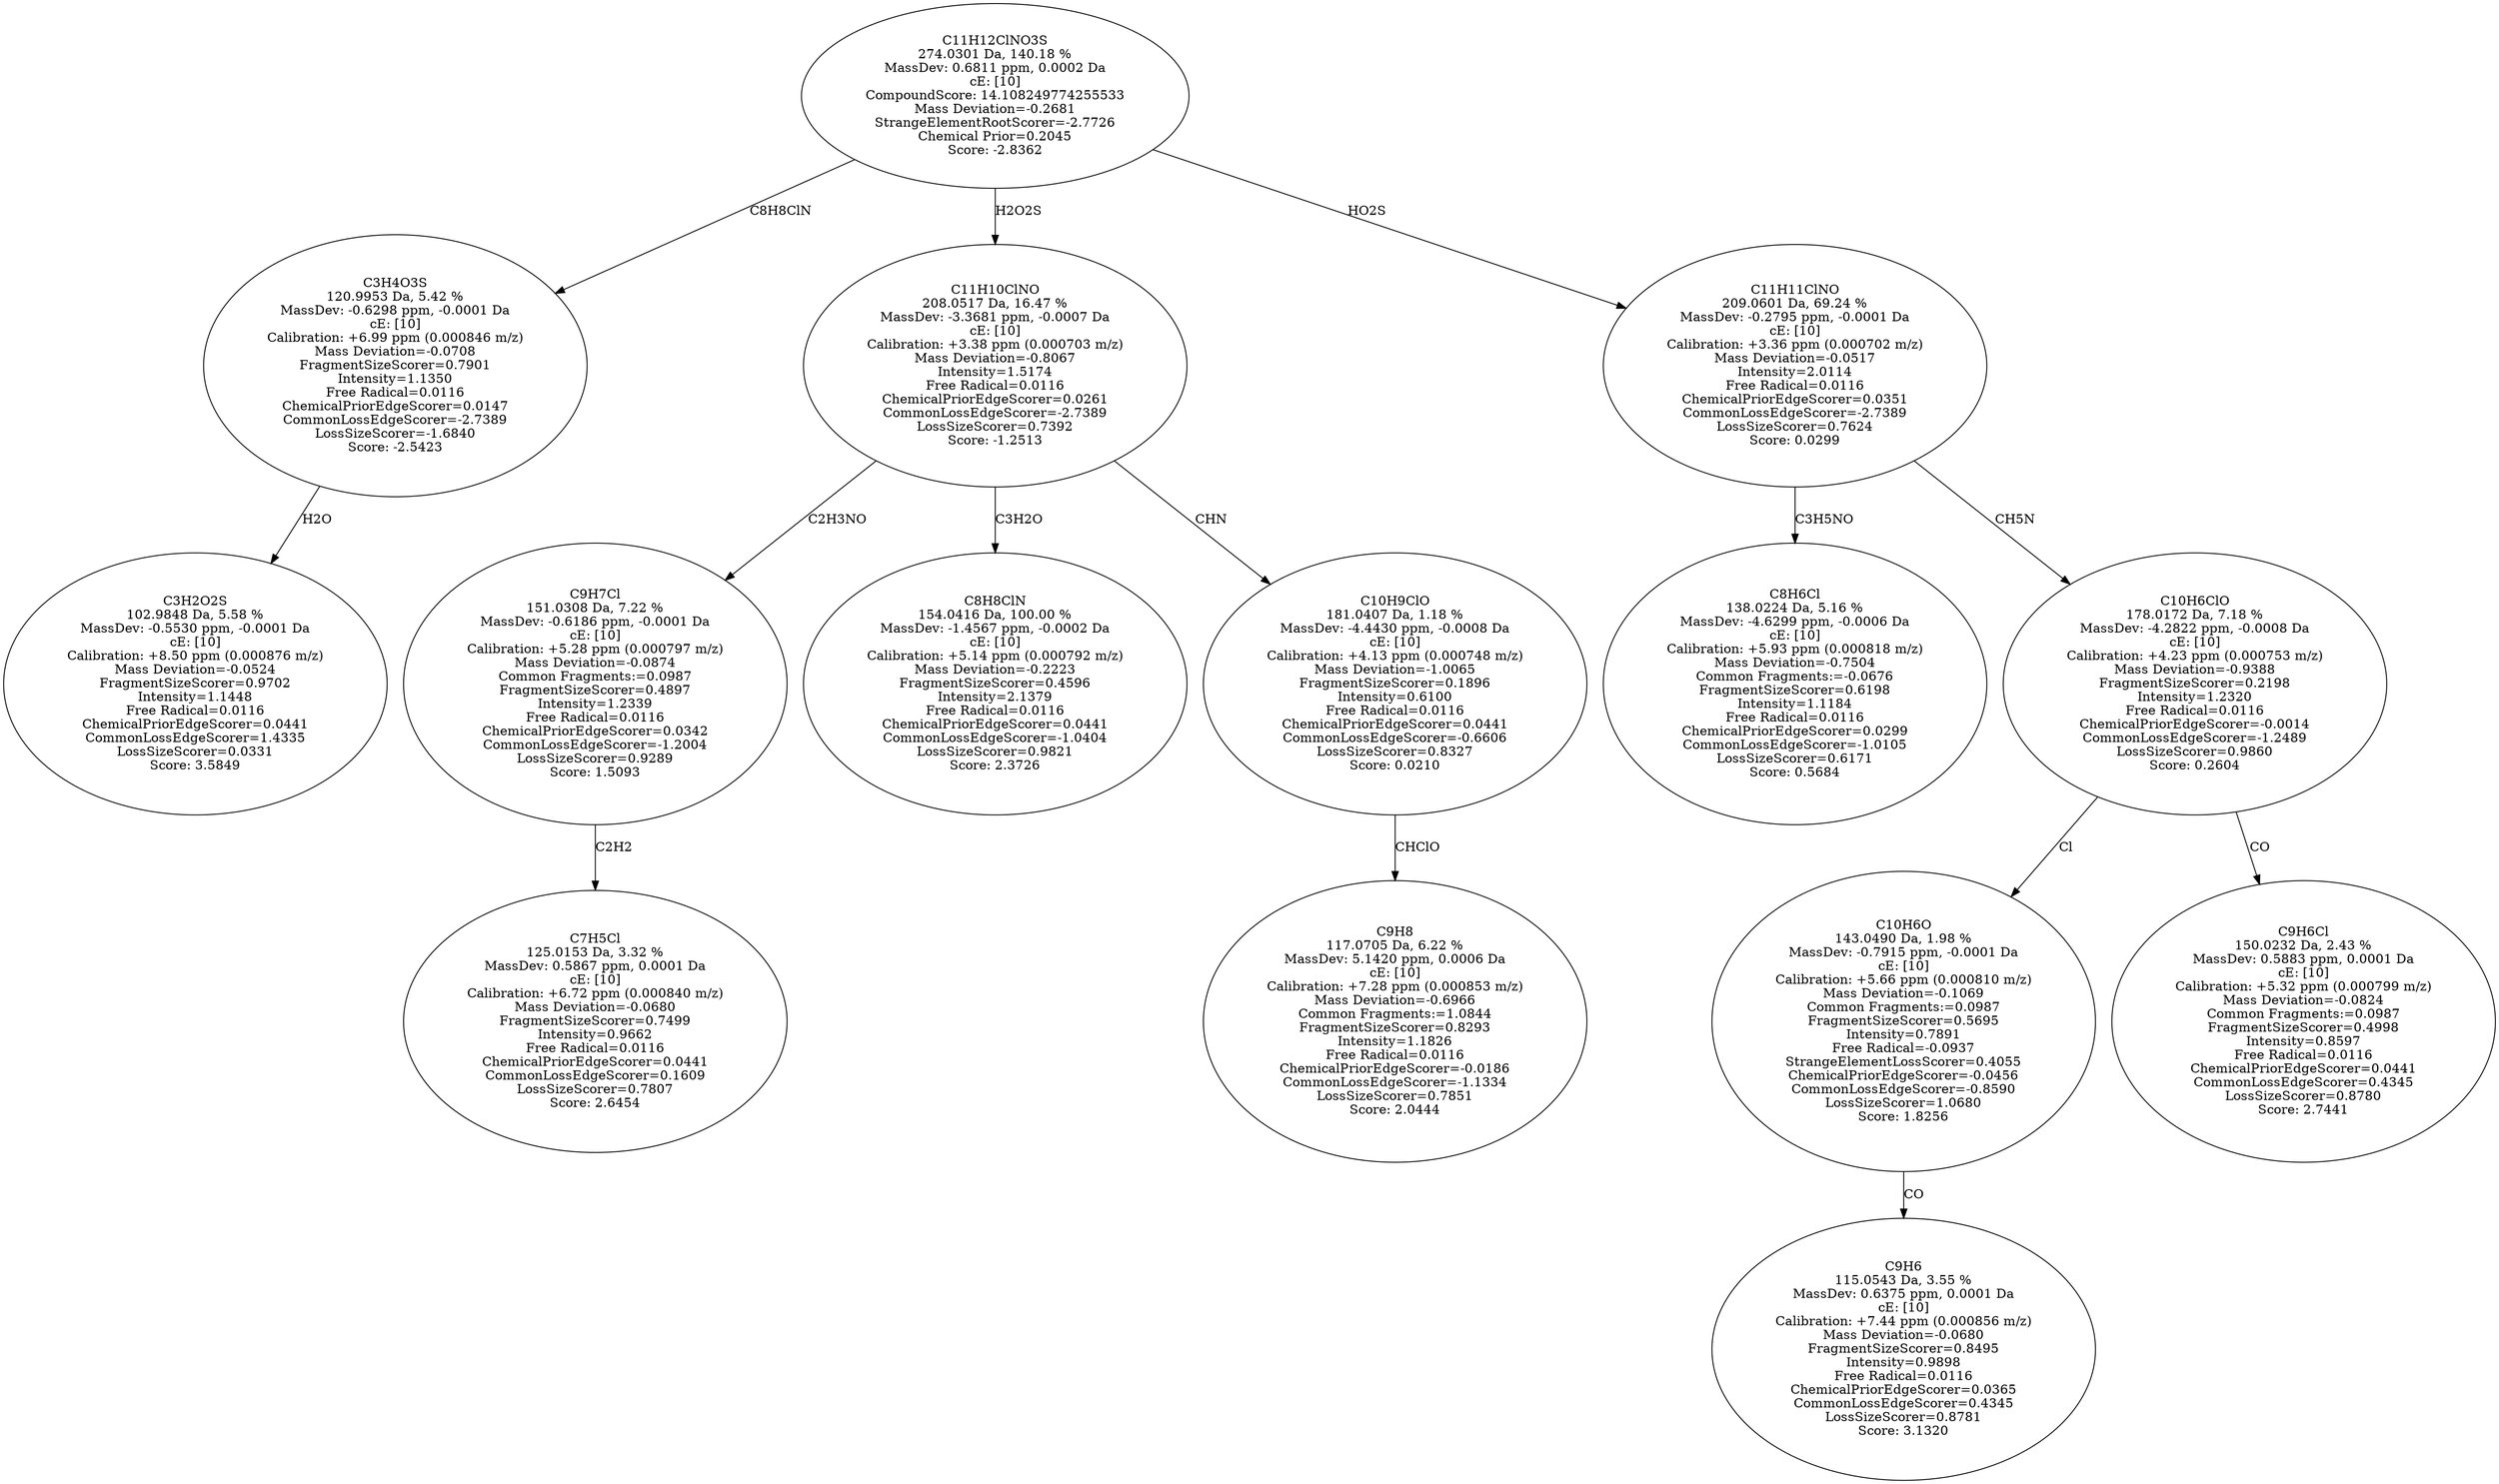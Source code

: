 strict digraph {
v1 [label="C3H2O2S\n102.9848 Da, 5.58 %\nMassDev: -0.5530 ppm, -0.0001 Da\ncE: [10]\nCalibration: +8.50 ppm (0.000876 m/z)\nMass Deviation=-0.0524\nFragmentSizeScorer=0.9702\nIntensity=1.1448\nFree Radical=0.0116\nChemicalPriorEdgeScorer=0.0441\nCommonLossEdgeScorer=1.4335\nLossSizeScorer=0.0331\nScore: 3.5849"];
v2 [label="C3H4O3S\n120.9953 Da, 5.42 %\nMassDev: -0.6298 ppm, -0.0001 Da\ncE: [10]\nCalibration: +6.99 ppm (0.000846 m/z)\nMass Deviation=-0.0708\nFragmentSizeScorer=0.7901\nIntensity=1.1350\nFree Radical=0.0116\nChemicalPriorEdgeScorer=0.0147\nCommonLossEdgeScorer=-2.7389\nLossSizeScorer=-1.6840\nScore: -2.5423"];
v3 [label="C7H5Cl\n125.0153 Da, 3.32 %\nMassDev: 0.5867 ppm, 0.0001 Da\ncE: [10]\nCalibration: +6.72 ppm (0.000840 m/z)\nMass Deviation=-0.0680\nFragmentSizeScorer=0.7499\nIntensity=0.9662\nFree Radical=0.0116\nChemicalPriorEdgeScorer=0.0441\nCommonLossEdgeScorer=0.1609\nLossSizeScorer=0.7807\nScore: 2.6454"];
v4 [label="C9H7Cl\n151.0308 Da, 7.22 %\nMassDev: -0.6186 ppm, -0.0001 Da\ncE: [10]\nCalibration: +5.28 ppm (0.000797 m/z)\nMass Deviation=-0.0874\nCommon Fragments:=0.0987\nFragmentSizeScorer=0.4897\nIntensity=1.2339\nFree Radical=0.0116\nChemicalPriorEdgeScorer=0.0342\nCommonLossEdgeScorer=-1.2004\nLossSizeScorer=0.9289\nScore: 1.5093"];
v5 [label="C8H8ClN\n154.0416 Da, 100.00 %\nMassDev: -1.4567 ppm, -0.0002 Da\ncE: [10]\nCalibration: +5.14 ppm (0.000792 m/z)\nMass Deviation=-0.2223\nFragmentSizeScorer=0.4596\nIntensity=2.1379\nFree Radical=0.0116\nChemicalPriorEdgeScorer=0.0441\nCommonLossEdgeScorer=-1.0404\nLossSizeScorer=0.9821\nScore: 2.3726"];
v6 [label="C9H8\n117.0705 Da, 6.22 %\nMassDev: 5.1420 ppm, 0.0006 Da\ncE: [10]\nCalibration: +7.28 ppm (0.000853 m/z)\nMass Deviation=-0.6966\nCommon Fragments:=1.0844\nFragmentSizeScorer=0.8293\nIntensity=1.1826\nFree Radical=0.0116\nChemicalPriorEdgeScorer=-0.0186\nCommonLossEdgeScorer=-1.1334\nLossSizeScorer=0.7851\nScore: 2.0444"];
v7 [label="C10H9ClO\n181.0407 Da, 1.18 %\nMassDev: -4.4430 ppm, -0.0008 Da\ncE: [10]\nCalibration: +4.13 ppm (0.000748 m/z)\nMass Deviation=-1.0065\nFragmentSizeScorer=0.1896\nIntensity=0.6100\nFree Radical=0.0116\nChemicalPriorEdgeScorer=0.0441\nCommonLossEdgeScorer=-0.6606\nLossSizeScorer=0.8327\nScore: 0.0210"];
v8 [label="C11H10ClNO\n208.0517 Da, 16.47 %\nMassDev: -3.3681 ppm, -0.0007 Da\ncE: [10]\nCalibration: +3.38 ppm (0.000703 m/z)\nMass Deviation=-0.8067\nIntensity=1.5174\nFree Radical=0.0116\nChemicalPriorEdgeScorer=0.0261\nCommonLossEdgeScorer=-2.7389\nLossSizeScorer=0.7392\nScore: -1.2513"];
v9 [label="C8H6Cl\n138.0224 Da, 5.16 %\nMassDev: -4.6299 ppm, -0.0006 Da\ncE: [10]\nCalibration: +5.93 ppm (0.000818 m/z)\nMass Deviation=-0.7504\nCommon Fragments:=-0.0676\nFragmentSizeScorer=0.6198\nIntensity=1.1184\nFree Radical=0.0116\nChemicalPriorEdgeScorer=0.0299\nCommonLossEdgeScorer=-1.0105\nLossSizeScorer=0.6171\nScore: 0.5684"];
v10 [label="C9H6\n115.0543 Da, 3.55 %\nMassDev: 0.6375 ppm, 0.0001 Da\ncE: [10]\nCalibration: +7.44 ppm (0.000856 m/z)\nMass Deviation=-0.0680\nFragmentSizeScorer=0.8495\nIntensity=0.9898\nFree Radical=0.0116\nChemicalPriorEdgeScorer=0.0365\nCommonLossEdgeScorer=0.4345\nLossSizeScorer=0.8781\nScore: 3.1320"];
v11 [label="C10H6O\n143.0490 Da, 1.98 %\nMassDev: -0.7915 ppm, -0.0001 Da\ncE: [10]\nCalibration: +5.66 ppm (0.000810 m/z)\nMass Deviation=-0.1069\nCommon Fragments:=0.0987\nFragmentSizeScorer=0.5695\nIntensity=0.7891\nFree Radical=-0.0937\nStrangeElementLossScorer=0.4055\nChemicalPriorEdgeScorer=-0.0456\nCommonLossEdgeScorer=-0.8590\nLossSizeScorer=1.0680\nScore: 1.8256"];
v12 [label="C9H6Cl\n150.0232 Da, 2.43 %\nMassDev: 0.5883 ppm, 0.0001 Da\ncE: [10]\nCalibration: +5.32 ppm (0.000799 m/z)\nMass Deviation=-0.0824\nCommon Fragments:=0.0987\nFragmentSizeScorer=0.4998\nIntensity=0.8597\nFree Radical=0.0116\nChemicalPriorEdgeScorer=0.0441\nCommonLossEdgeScorer=0.4345\nLossSizeScorer=0.8780\nScore: 2.7441"];
v13 [label="C10H6ClO\n178.0172 Da, 7.18 %\nMassDev: -4.2822 ppm, -0.0008 Da\ncE: [10]\nCalibration: +4.23 ppm (0.000753 m/z)\nMass Deviation=-0.9388\nFragmentSizeScorer=0.2198\nIntensity=1.2320\nFree Radical=0.0116\nChemicalPriorEdgeScorer=-0.0014\nCommonLossEdgeScorer=-1.2489\nLossSizeScorer=0.9860\nScore: 0.2604"];
v14 [label="C11H11ClNO\n209.0601 Da, 69.24 %\nMassDev: -0.2795 ppm, -0.0001 Da\ncE: [10]\nCalibration: +3.36 ppm (0.000702 m/z)\nMass Deviation=-0.0517\nIntensity=2.0114\nFree Radical=0.0116\nChemicalPriorEdgeScorer=0.0351\nCommonLossEdgeScorer=-2.7389\nLossSizeScorer=0.7624\nScore: 0.0299"];
v15 [label="C11H12ClNO3S\n274.0301 Da, 140.18 %\nMassDev: 0.6811 ppm, 0.0002 Da\ncE: [10]\nCompoundScore: 14.108249774255533\nMass Deviation=-0.2681\nStrangeElementRootScorer=-2.7726\nChemical Prior=0.2045\nScore: -2.8362"];
v2 -> v1 [label="H2O"];
v15 -> v2 [label="C8H8ClN"];
v4 -> v3 [label="C2H2"];
v8 -> v4 [label="C2H3NO"];
v8 -> v5 [label="C3H2O"];
v7 -> v6 [label="CHClO"];
v8 -> v7 [label="CHN"];
v15 -> v8 [label="H2O2S"];
v14 -> v9 [label="C3H5NO"];
v11 -> v10 [label="CO"];
v13 -> v11 [label="Cl"];
v13 -> v12 [label="CO"];
v14 -> v13 [label="CH5N"];
v15 -> v14 [label="HO2S"];
}